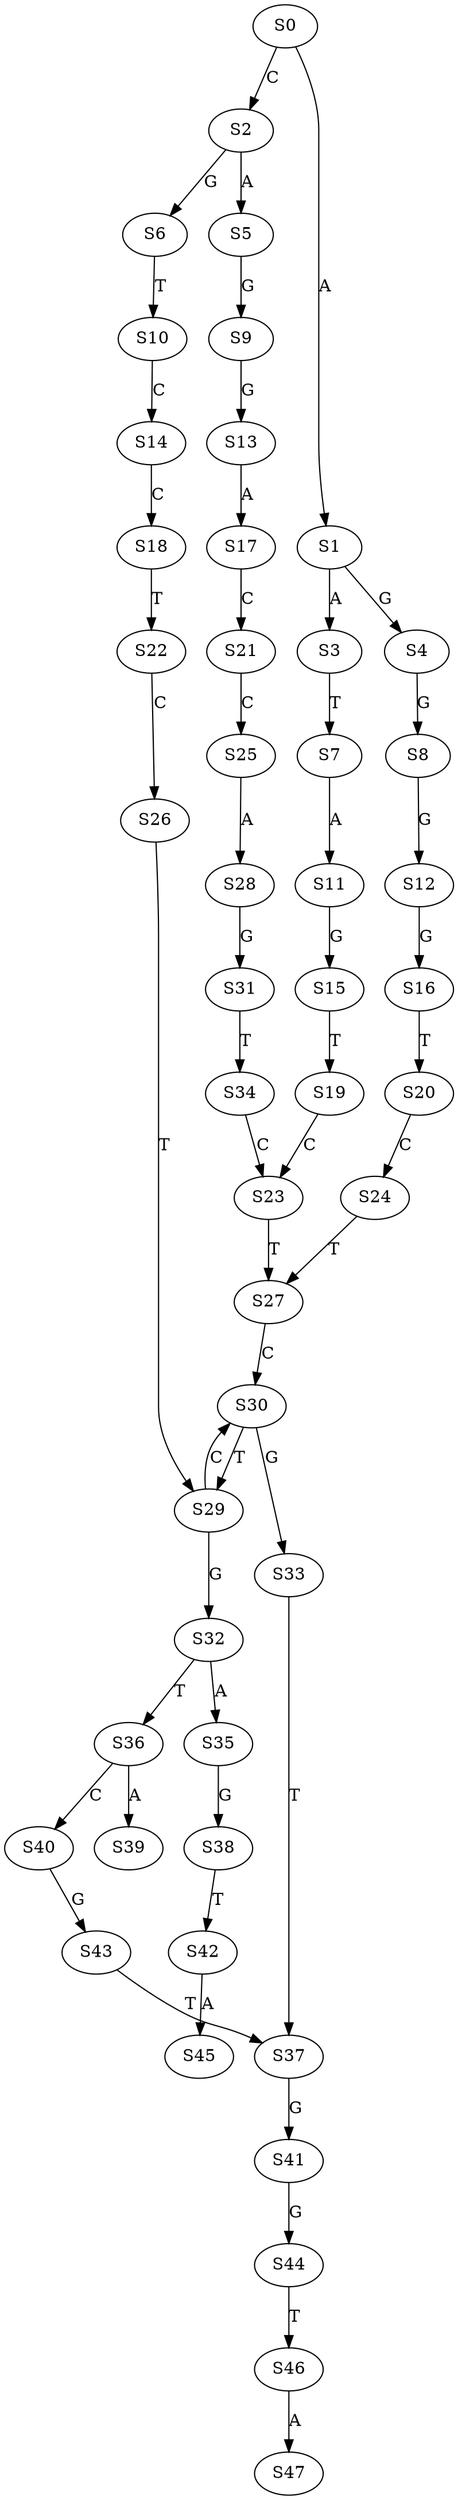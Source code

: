 strict digraph  {
	S0 -> S1 [ label = A ];
	S0 -> S2 [ label = C ];
	S1 -> S3 [ label = A ];
	S1 -> S4 [ label = G ];
	S2 -> S5 [ label = A ];
	S2 -> S6 [ label = G ];
	S3 -> S7 [ label = T ];
	S4 -> S8 [ label = G ];
	S5 -> S9 [ label = G ];
	S6 -> S10 [ label = T ];
	S7 -> S11 [ label = A ];
	S8 -> S12 [ label = G ];
	S9 -> S13 [ label = G ];
	S10 -> S14 [ label = C ];
	S11 -> S15 [ label = G ];
	S12 -> S16 [ label = G ];
	S13 -> S17 [ label = A ];
	S14 -> S18 [ label = C ];
	S15 -> S19 [ label = T ];
	S16 -> S20 [ label = T ];
	S17 -> S21 [ label = C ];
	S18 -> S22 [ label = T ];
	S19 -> S23 [ label = C ];
	S20 -> S24 [ label = C ];
	S21 -> S25 [ label = C ];
	S22 -> S26 [ label = C ];
	S23 -> S27 [ label = T ];
	S24 -> S27 [ label = T ];
	S25 -> S28 [ label = A ];
	S26 -> S29 [ label = T ];
	S27 -> S30 [ label = C ];
	S28 -> S31 [ label = G ];
	S29 -> S32 [ label = G ];
	S29 -> S30 [ label = C ];
	S30 -> S29 [ label = T ];
	S30 -> S33 [ label = G ];
	S31 -> S34 [ label = T ];
	S32 -> S35 [ label = A ];
	S32 -> S36 [ label = T ];
	S33 -> S37 [ label = T ];
	S34 -> S23 [ label = C ];
	S35 -> S38 [ label = G ];
	S36 -> S39 [ label = A ];
	S36 -> S40 [ label = C ];
	S37 -> S41 [ label = G ];
	S38 -> S42 [ label = T ];
	S40 -> S43 [ label = G ];
	S41 -> S44 [ label = G ];
	S42 -> S45 [ label = A ];
	S43 -> S37 [ label = T ];
	S44 -> S46 [ label = T ];
	S46 -> S47 [ label = A ];
}
